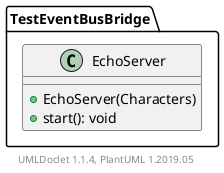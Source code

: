 @startuml

    class TestEventBusBridge.EchoServer [[TestEventBusBridge.EchoServer.html]] {
        +EchoServer(Characters)
        +start(): void
    }


    center footer UMLDoclet 1.1.4, PlantUML 1.2019.05
@enduml
